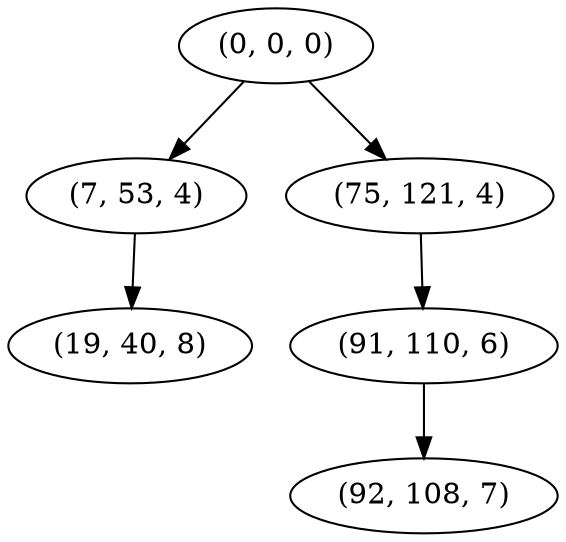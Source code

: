 digraph tree {
    "(0, 0, 0)";
    "(7, 53, 4)";
    "(19, 40, 8)";
    "(75, 121, 4)";
    "(91, 110, 6)";
    "(92, 108, 7)";
    "(0, 0, 0)" -> "(7, 53, 4)";
    "(0, 0, 0)" -> "(75, 121, 4)";
    "(7, 53, 4)" -> "(19, 40, 8)";
    "(75, 121, 4)" -> "(91, 110, 6)";
    "(91, 110, 6)" -> "(92, 108, 7)";
}
